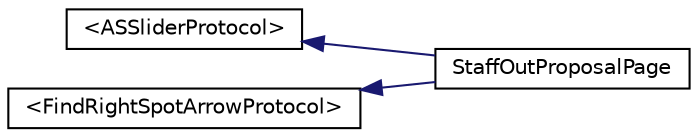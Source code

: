 digraph G
{
  edge [fontname="Helvetica",fontsize="10",labelfontname="Helvetica",labelfontsize="10"];
  node [fontname="Helvetica",fontsize="10",shape=record];
  rankdir="LR";
  Node1 [label="\<ASSliderProtocol\>",height=0.2,width=0.4,color="black", fillcolor="white", style="filled",URL="$protocol_a_s_slider_protocol-p.html"];
  Node1 -> Node2 [dir="back",color="midnightblue",fontsize="10",style="solid",fontname="Helvetica"];
  Node2 [label="StaffOutProposalPage",height=0.2,width=0.4,color="black", fillcolor="white", style="filled",URL="$interface_staff_out_proposal_page.html"];
  Node3 [label="\<FindRightSpotArrowProtocol\>",height=0.2,width=0.4,color="black", fillcolor="white", style="filled",URL="$protocol_find_right_spot_arrow_protocol-p.html"];
  Node3 -> Node2 [dir="back",color="midnightblue",fontsize="10",style="solid",fontname="Helvetica"];
}
